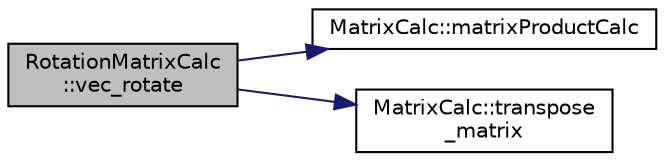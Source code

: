 digraph "RotationMatrixCalc::vec_rotate"
{
 // LATEX_PDF_SIZE
  edge [fontname="Helvetica",fontsize="10",labelfontname="Helvetica",labelfontsize="10"];
  node [fontname="Helvetica",fontsize="10",shape=record];
  rankdir="LR";
  Node1 [label="RotationMatrixCalc\l::vec_rotate",height=0.2,width=0.4,color="black", fillcolor="grey75", style="filled", fontcolor="black",tooltip=" "];
  Node1 -> Node2 [color="midnightblue",fontsize="10",style="solid",fontname="Helvetica"];
  Node2 [label="MatrixCalc::matrixProductCalc",height=0.2,width=0.4,color="black", fillcolor="white", style="filled",URL="$classMatrixCalc.html#a4c4d9dee8f4147628c39d857e5da5541",tooltip="nxn と nx1 行列の積"];
  Node1 -> Node3 [color="midnightblue",fontsize="10",style="solid",fontname="Helvetica"];
  Node3 [label="MatrixCalc::transpose\l_matrix",height=0.2,width=0.4,color="black", fillcolor="white", style="filled",URL="$classMatrixCalc.html#a8d1713830568a036eeafa78f0e742882",tooltip=" "];
}
